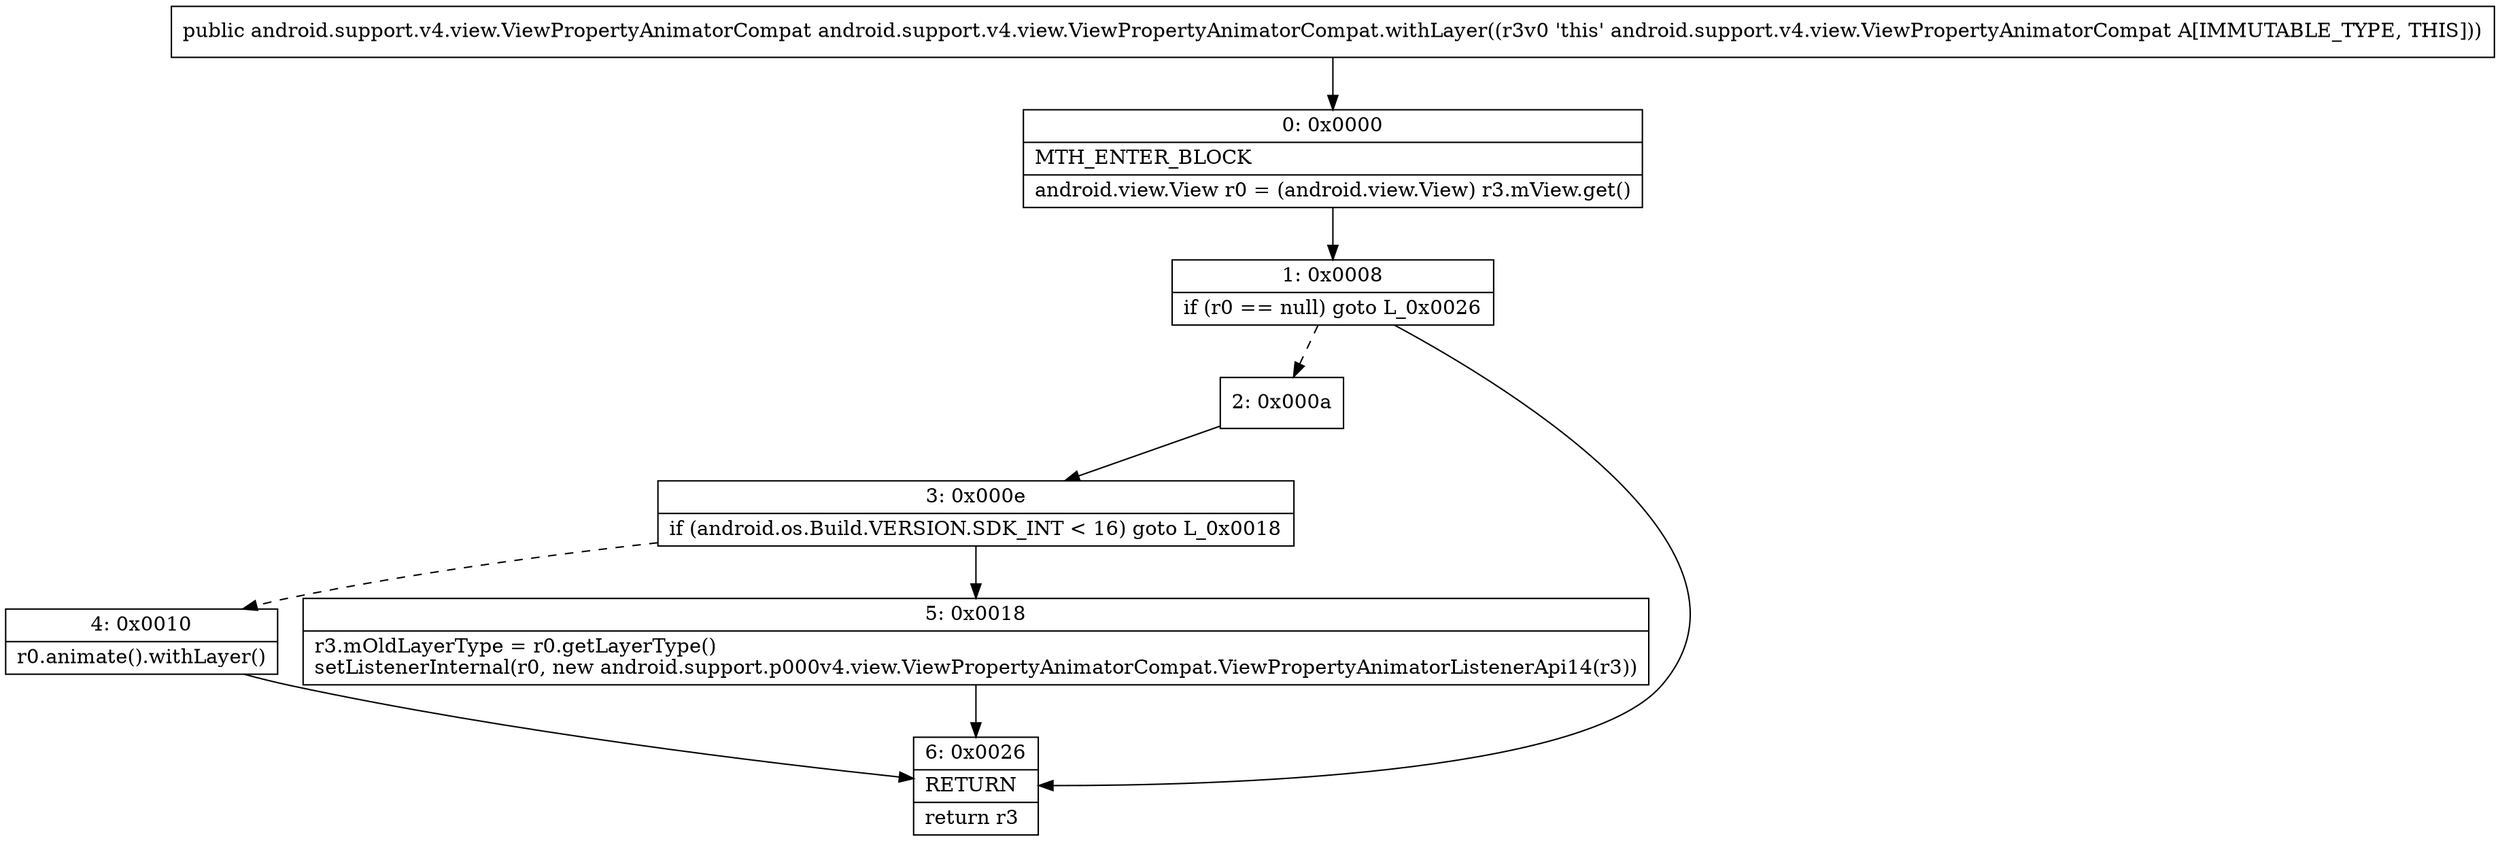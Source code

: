 digraph "CFG forandroid.support.v4.view.ViewPropertyAnimatorCompat.withLayer()Landroid\/support\/v4\/view\/ViewPropertyAnimatorCompat;" {
Node_0 [shape=record,label="{0\:\ 0x0000|MTH_ENTER_BLOCK\l|android.view.View r0 = (android.view.View) r3.mView.get()\l}"];
Node_1 [shape=record,label="{1\:\ 0x0008|if (r0 == null) goto L_0x0026\l}"];
Node_2 [shape=record,label="{2\:\ 0x000a}"];
Node_3 [shape=record,label="{3\:\ 0x000e|if (android.os.Build.VERSION.SDK_INT \< 16) goto L_0x0018\l}"];
Node_4 [shape=record,label="{4\:\ 0x0010|r0.animate().withLayer()\l}"];
Node_5 [shape=record,label="{5\:\ 0x0018|r3.mOldLayerType = r0.getLayerType()\lsetListenerInternal(r0, new android.support.p000v4.view.ViewPropertyAnimatorCompat.ViewPropertyAnimatorListenerApi14(r3))\l}"];
Node_6 [shape=record,label="{6\:\ 0x0026|RETURN\l|return r3\l}"];
MethodNode[shape=record,label="{public android.support.v4.view.ViewPropertyAnimatorCompat android.support.v4.view.ViewPropertyAnimatorCompat.withLayer((r3v0 'this' android.support.v4.view.ViewPropertyAnimatorCompat A[IMMUTABLE_TYPE, THIS])) }"];
MethodNode -> Node_0;
Node_0 -> Node_1;
Node_1 -> Node_2[style=dashed];
Node_1 -> Node_6;
Node_2 -> Node_3;
Node_3 -> Node_4[style=dashed];
Node_3 -> Node_5;
Node_4 -> Node_6;
Node_5 -> Node_6;
}

